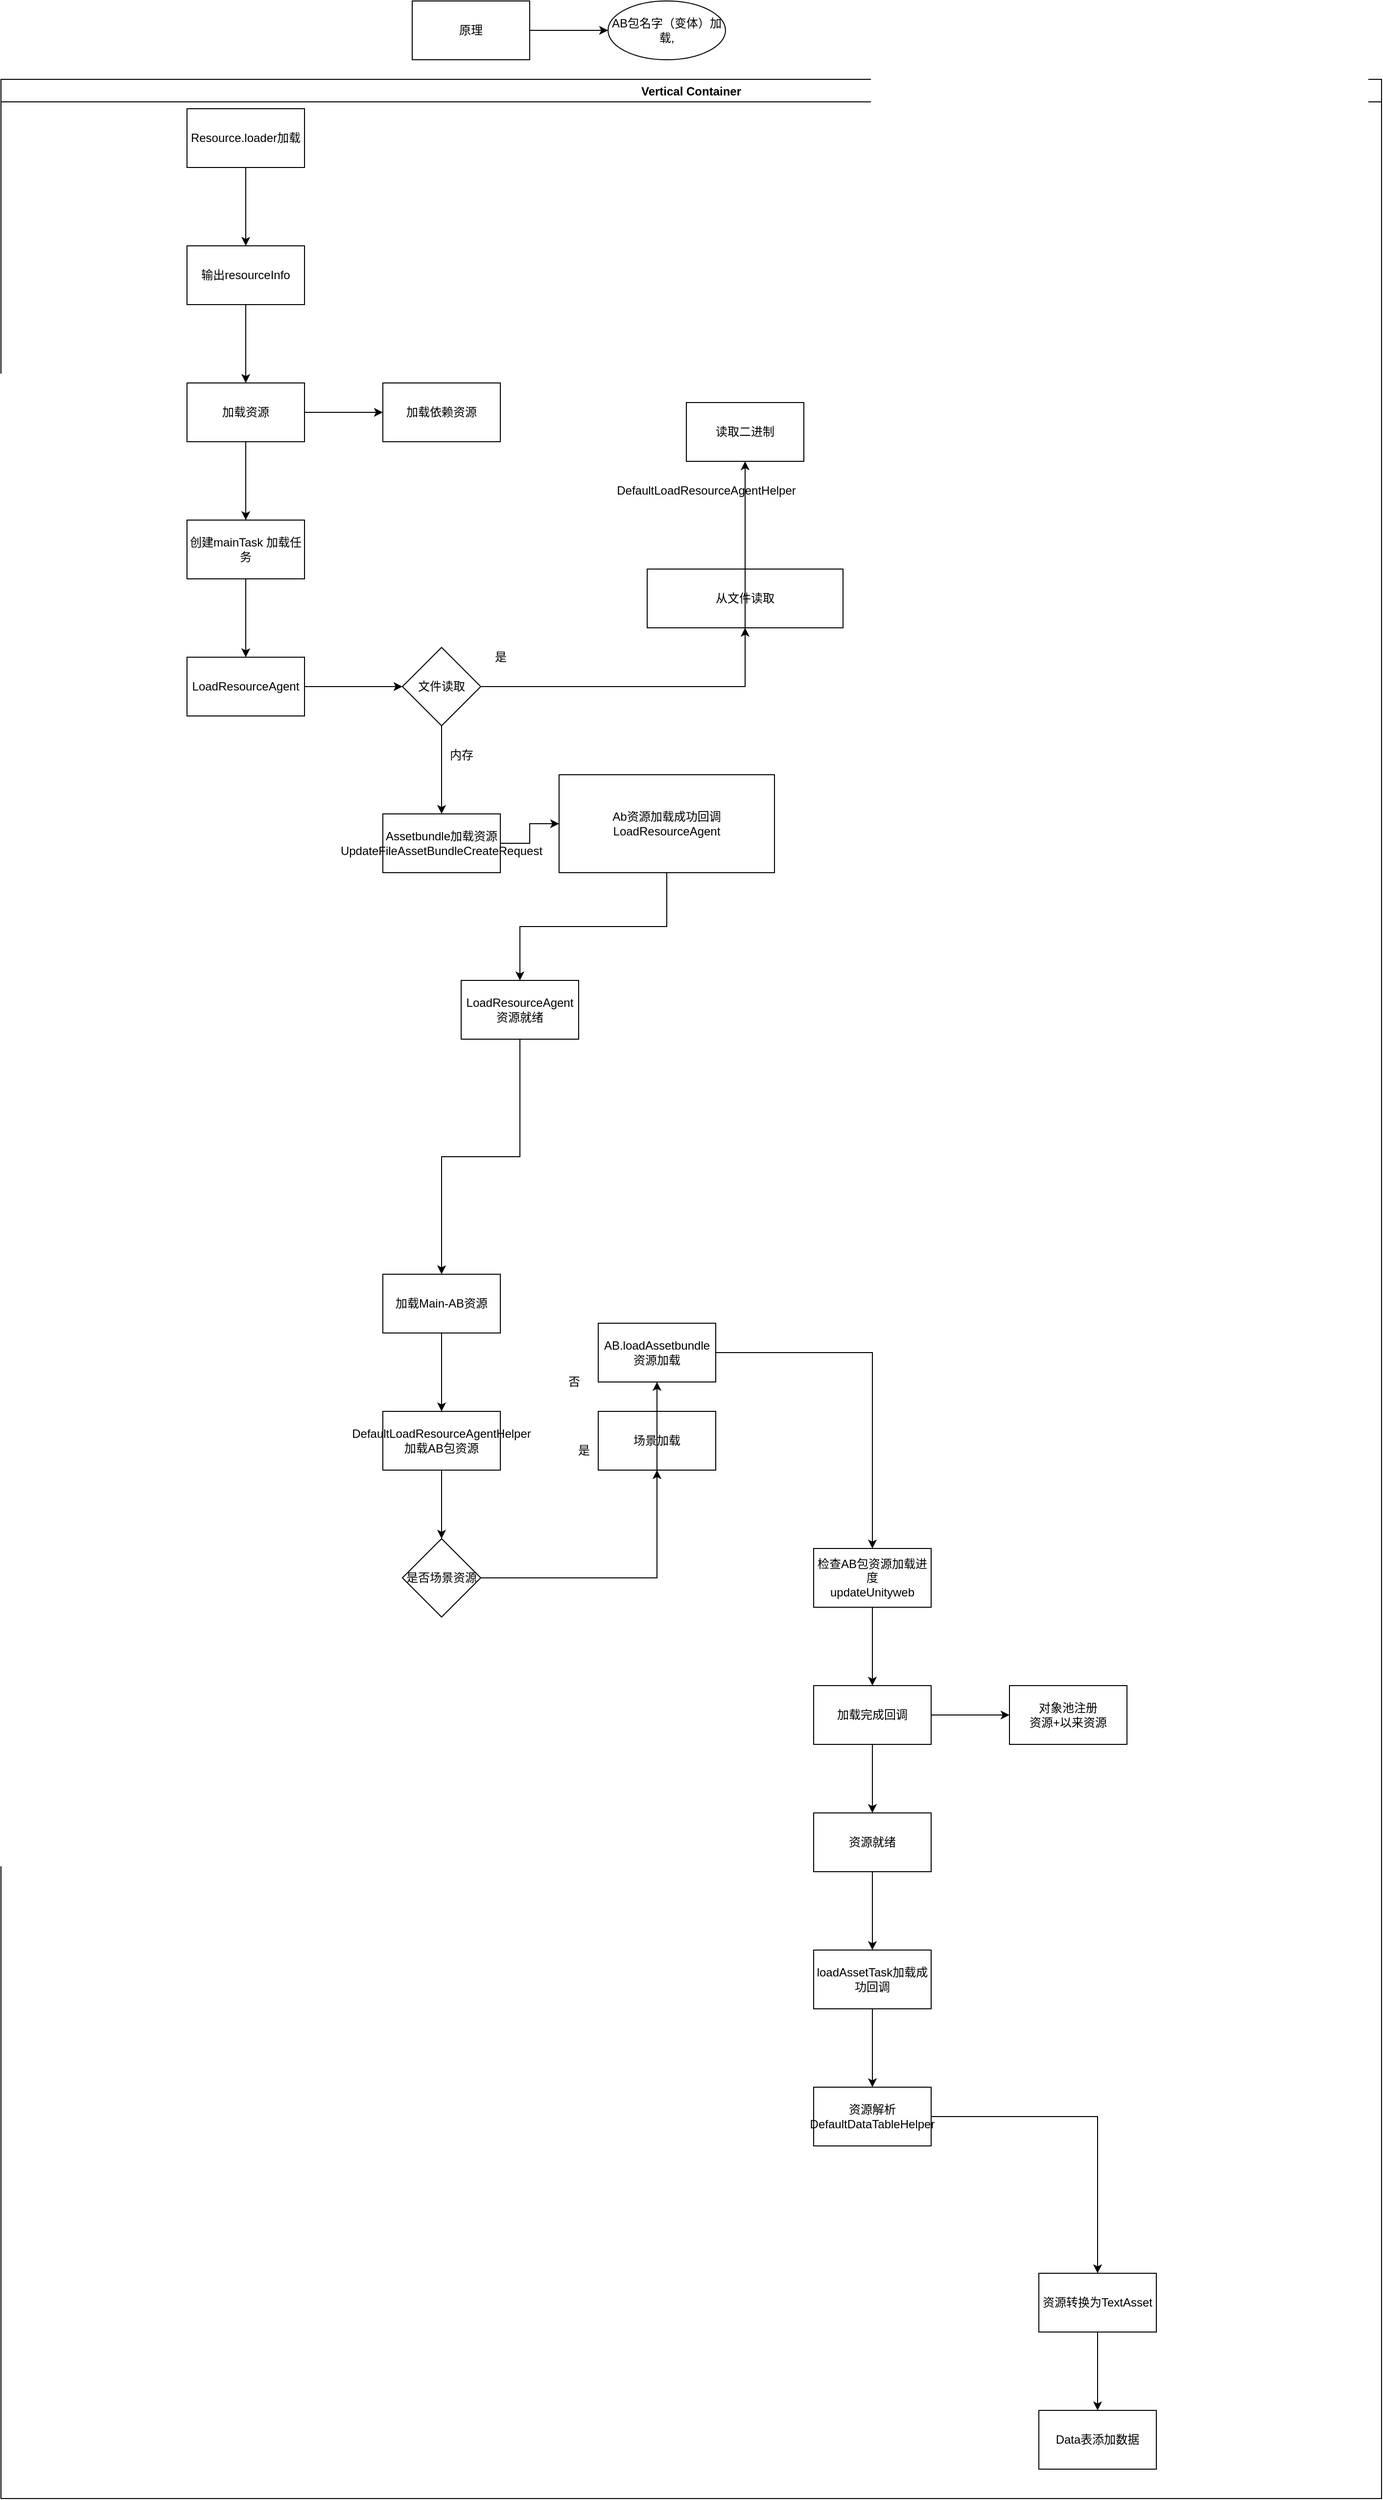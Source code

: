 <mxfile version="20.0.1" type="github">
  <diagram id="i5nLglHS9XAGzWQuGq0W" name="Page-1">
    <mxGraphModel dx="2500" dy="934" grid="1" gridSize="10" guides="1" tooltips="1" connect="1" arrows="1" fold="1" page="1" pageScale="1" pageWidth="827" pageHeight="1169" math="0" shadow="0">
      <root>
        <mxCell id="0" />
        <mxCell id="1" parent="0" />
        <mxCell id="m1CSbTF6fyn1C_nqHO2i-3" value="" style="edgeStyle=orthogonalEdgeStyle;rounded=0;orthogonalLoop=1;jettySize=auto;html=1;" parent="1" source="m1CSbTF6fyn1C_nqHO2i-1" target="m1CSbTF6fyn1C_nqHO2i-2" edge="1">
          <mxGeometry relative="1" as="geometry" />
        </mxCell>
        <mxCell id="m1CSbTF6fyn1C_nqHO2i-1" value="Resource.loader加载" style="whiteSpace=wrap;html=1;" parent="1" vertex="1">
          <mxGeometry x="170" y="130" width="120" height="60" as="geometry" />
        </mxCell>
        <mxCell id="m1CSbTF6fyn1C_nqHO2i-6" value="" style="edgeStyle=orthogonalEdgeStyle;rounded=0;orthogonalLoop=1;jettySize=auto;html=1;" parent="1" source="m1CSbTF6fyn1C_nqHO2i-2" target="m1CSbTF6fyn1C_nqHO2i-5" edge="1">
          <mxGeometry relative="1" as="geometry" />
        </mxCell>
        <mxCell id="m1CSbTF6fyn1C_nqHO2i-2" value="输出resourceInfo" style="whiteSpace=wrap;html=1;" parent="1" vertex="1">
          <mxGeometry x="170" y="270" width="120" height="60" as="geometry" />
        </mxCell>
        <mxCell id="m1CSbTF6fyn1C_nqHO2i-4" value="Vertical Container" style="swimlane;" parent="1" vertex="1">
          <mxGeometry x="-20" y="100" width="1410" height="2470" as="geometry" />
        </mxCell>
        <mxCell id="m1CSbTF6fyn1C_nqHO2i-28" value="&lt;span&gt;DefaultLoadResourceAgentHelper&lt;/span&gt;" style="text;html=1;align=center;verticalAlign=middle;resizable=0;points=[];autosize=1;strokeColor=none;fillColor=none;" parent="m1CSbTF6fyn1C_nqHO2i-4" vertex="1">
          <mxGeometry x="620" y="410" width="200" height="20" as="geometry" />
        </mxCell>
        <mxCell id="m1CSbTF6fyn1C_nqHO2i-25" value="读取二进制" style="whiteSpace=wrap;html=1;" parent="m1CSbTF6fyn1C_nqHO2i-4" vertex="1">
          <mxGeometry x="700" y="330" width="120" height="60" as="geometry" />
        </mxCell>
        <mxCell id="m1CSbTF6fyn1C_nqHO2i-23" value="从文件读取" style="whiteSpace=wrap;html=1;" parent="m1CSbTF6fyn1C_nqHO2i-4" vertex="1">
          <mxGeometry x="660" y="500" width="200" height="60" as="geometry" />
        </mxCell>
        <mxCell id="m1CSbTF6fyn1C_nqHO2i-34" value="Ab资源加载成功回调&lt;br&gt;LoadResourceAgent" style="whiteSpace=wrap;html=1;" parent="m1CSbTF6fyn1C_nqHO2i-4" vertex="1">
          <mxGeometry x="570" y="710" width="220" height="100" as="geometry" />
        </mxCell>
        <mxCell id="m1CSbTF6fyn1C_nqHO2i-36" value="LoadResourceAgent&lt;br&gt;资源就绪&lt;br&gt;" style="whiteSpace=wrap;html=1;" parent="m1CSbTF6fyn1C_nqHO2i-4" vertex="1">
          <mxGeometry x="470" y="920" width="120" height="60" as="geometry" />
        </mxCell>
        <mxCell id="m1CSbTF6fyn1C_nqHO2i-37" value="" style="edgeStyle=orthogonalEdgeStyle;rounded=0;orthogonalLoop=1;jettySize=auto;html=1;" parent="m1CSbTF6fyn1C_nqHO2i-4" source="m1CSbTF6fyn1C_nqHO2i-34" target="m1CSbTF6fyn1C_nqHO2i-36" edge="1">
          <mxGeometry relative="1" as="geometry" />
        </mxCell>
        <mxCell id="m1CSbTF6fyn1C_nqHO2i-47" value="AB.loadAssetbundle资源加载" style="whiteSpace=wrap;html=1;" parent="m1CSbTF6fyn1C_nqHO2i-4" vertex="1">
          <mxGeometry x="610" y="1270" width="120" height="60" as="geometry" />
        </mxCell>
        <mxCell id="m1CSbTF6fyn1C_nqHO2i-44" value="场景加载" style="whiteSpace=wrap;html=1;" parent="m1CSbTF6fyn1C_nqHO2i-4" vertex="1">
          <mxGeometry x="610" y="1360" width="120" height="60" as="geometry" />
        </mxCell>
        <mxCell id="m1CSbTF6fyn1C_nqHO2i-49" value="否" style="text;html=1;align=center;verticalAlign=middle;resizable=0;points=[];autosize=1;strokeColor=none;fillColor=none;" parent="m1CSbTF6fyn1C_nqHO2i-4" vertex="1">
          <mxGeometry x="570" y="1320" width="30" height="20" as="geometry" />
        </mxCell>
        <mxCell id="m1CSbTF6fyn1C_nqHO2i-46" value="是" style="text;html=1;align=center;verticalAlign=middle;resizable=0;points=[];autosize=1;strokeColor=none;fillColor=none;" parent="m1CSbTF6fyn1C_nqHO2i-4" vertex="1">
          <mxGeometry x="580" y="1390" width="30" height="20" as="geometry" />
        </mxCell>
        <mxCell id="m1CSbTF6fyn1C_nqHO2i-59" value="资源就绪" style="whiteSpace=wrap;html=1;" parent="m1CSbTF6fyn1C_nqHO2i-4" vertex="1">
          <mxGeometry x="830" y="1770" width="120" height="60" as="geometry" />
        </mxCell>
        <mxCell id="m1CSbTF6fyn1C_nqHO2i-63" value="资源解析&lt;br&gt;DefaultDataTableHelper" style="whiteSpace=wrap;html=1;" parent="m1CSbTF6fyn1C_nqHO2i-4" vertex="1">
          <mxGeometry x="830" y="2050" width="120" height="60" as="geometry" />
        </mxCell>
        <mxCell id="m1CSbTF6fyn1C_nqHO2i-50" value="检查AB包资源加载进度&lt;br&gt;updateUnityweb" style="whiteSpace=wrap;html=1;" parent="m1CSbTF6fyn1C_nqHO2i-4" vertex="1">
          <mxGeometry x="830" y="1500" width="120" height="60" as="geometry" />
        </mxCell>
        <mxCell id="m1CSbTF6fyn1C_nqHO2i-60" value="" style="edgeStyle=orthogonalEdgeStyle;rounded=0;orthogonalLoop=1;jettySize=auto;html=1;" parent="m1CSbTF6fyn1C_nqHO2i-4" source="m1CSbTF6fyn1C_nqHO2i-52" target="m1CSbTF6fyn1C_nqHO2i-59" edge="1">
          <mxGeometry relative="1" as="geometry" />
        </mxCell>
        <mxCell id="m1CSbTF6fyn1C_nqHO2i-52" value="加载完成回调" style="whiteSpace=wrap;html=1;" parent="m1CSbTF6fyn1C_nqHO2i-4" vertex="1">
          <mxGeometry x="830" y="1640" width="120" height="60" as="geometry" />
        </mxCell>
        <mxCell id="m1CSbTF6fyn1C_nqHO2i-53" value="" style="edgeStyle=orthogonalEdgeStyle;rounded=0;orthogonalLoop=1;jettySize=auto;html=1;" parent="m1CSbTF6fyn1C_nqHO2i-4" source="m1CSbTF6fyn1C_nqHO2i-50" target="m1CSbTF6fyn1C_nqHO2i-52" edge="1">
          <mxGeometry relative="1" as="geometry" />
        </mxCell>
        <mxCell id="m1CSbTF6fyn1C_nqHO2i-54" value="对象池注册&lt;br&gt;资源+以来资源" style="whiteSpace=wrap;html=1;" parent="m1CSbTF6fyn1C_nqHO2i-4" vertex="1">
          <mxGeometry x="1030" y="1640" width="120" height="60" as="geometry" />
        </mxCell>
        <mxCell id="m1CSbTF6fyn1C_nqHO2i-55" value="" style="edgeStyle=orthogonalEdgeStyle;rounded=0;orthogonalLoop=1;jettySize=auto;html=1;" parent="m1CSbTF6fyn1C_nqHO2i-4" source="m1CSbTF6fyn1C_nqHO2i-52" target="m1CSbTF6fyn1C_nqHO2i-54" edge="1">
          <mxGeometry relative="1" as="geometry" />
        </mxCell>
        <mxCell id="m1CSbTF6fyn1C_nqHO2i-64" value="" style="edgeStyle=orthogonalEdgeStyle;rounded=0;orthogonalLoop=1;jettySize=auto;html=1;" parent="m1CSbTF6fyn1C_nqHO2i-4" source="m1CSbTF6fyn1C_nqHO2i-61" target="m1CSbTF6fyn1C_nqHO2i-63" edge="1">
          <mxGeometry relative="1" as="geometry" />
        </mxCell>
        <mxCell id="m1CSbTF6fyn1C_nqHO2i-61" value="loadAssetTask加载成功回调" style="whiteSpace=wrap;html=1;" parent="m1CSbTF6fyn1C_nqHO2i-4" vertex="1">
          <mxGeometry x="830" y="1910" width="120" height="60" as="geometry" />
        </mxCell>
        <mxCell id="m1CSbTF6fyn1C_nqHO2i-62" value="" style="edgeStyle=orthogonalEdgeStyle;rounded=0;orthogonalLoop=1;jettySize=auto;html=1;" parent="m1CSbTF6fyn1C_nqHO2i-4" source="m1CSbTF6fyn1C_nqHO2i-59" target="m1CSbTF6fyn1C_nqHO2i-61" edge="1">
          <mxGeometry relative="1" as="geometry" />
        </mxCell>
        <mxCell id="m1CSbTF6fyn1C_nqHO2i-66" value="" style="edgeStyle=orthogonalEdgeStyle;rounded=0;orthogonalLoop=1;jettySize=auto;html=1;entryX=0.5;entryY=0;entryDx=0;entryDy=0;" parent="m1CSbTF6fyn1C_nqHO2i-4" source="m1CSbTF6fyn1C_nqHO2i-47" target="m1CSbTF6fyn1C_nqHO2i-50" edge="1">
          <mxGeometry relative="1" as="geometry">
            <mxPoint x="810" y="1300" as="targetPoint" />
          </mxGeometry>
        </mxCell>
        <mxCell id="m1CSbTF6fyn1C_nqHO2i-11" value="" style="edgeStyle=orthogonalEdgeStyle;rounded=0;orthogonalLoop=1;jettySize=auto;html=1;" parent="1" source="m1CSbTF6fyn1C_nqHO2i-5" target="m1CSbTF6fyn1C_nqHO2i-10" edge="1">
          <mxGeometry relative="1" as="geometry" />
        </mxCell>
        <mxCell id="m1CSbTF6fyn1C_nqHO2i-16" value="" style="edgeStyle=orthogonalEdgeStyle;rounded=0;orthogonalLoop=1;jettySize=auto;html=1;" parent="1" source="m1CSbTF6fyn1C_nqHO2i-5" target="m1CSbTF6fyn1C_nqHO2i-15" edge="1">
          <mxGeometry relative="1" as="geometry" />
        </mxCell>
        <mxCell id="m1CSbTF6fyn1C_nqHO2i-5" value="加载资源&lt;br&gt;" style="whiteSpace=wrap;html=1;" parent="1" vertex="1">
          <mxGeometry x="170" y="410" width="120" height="60" as="geometry" />
        </mxCell>
        <mxCell id="m1CSbTF6fyn1C_nqHO2i-10" value="加载依赖资源" style="whiteSpace=wrap;html=1;" parent="1" vertex="1">
          <mxGeometry x="370" y="410" width="120" height="60" as="geometry" />
        </mxCell>
        <mxCell id="m1CSbTF6fyn1C_nqHO2i-18" value="" style="edgeStyle=orthogonalEdgeStyle;rounded=0;orthogonalLoop=1;jettySize=auto;html=1;" parent="1" source="m1CSbTF6fyn1C_nqHO2i-15" target="m1CSbTF6fyn1C_nqHO2i-17" edge="1">
          <mxGeometry relative="1" as="geometry" />
        </mxCell>
        <mxCell id="m1CSbTF6fyn1C_nqHO2i-15" value="创建mainTask 加载任务" style="whiteSpace=wrap;html=1;" parent="1" vertex="1">
          <mxGeometry x="170" y="550" width="120" height="60" as="geometry" />
        </mxCell>
        <mxCell id="m1CSbTF6fyn1C_nqHO2i-22" value="" style="edgeStyle=orthogonalEdgeStyle;rounded=0;orthogonalLoop=1;jettySize=auto;html=1;" parent="1" source="m1CSbTF6fyn1C_nqHO2i-17" target="m1CSbTF6fyn1C_nqHO2i-21" edge="1">
          <mxGeometry relative="1" as="geometry" />
        </mxCell>
        <mxCell id="m1CSbTF6fyn1C_nqHO2i-17" value="LoadResourceAgent&lt;br&gt;" style="whiteSpace=wrap;html=1;" parent="1" vertex="1">
          <mxGeometry x="170" y="690" width="120" height="60" as="geometry" />
        </mxCell>
        <mxCell id="m1CSbTF6fyn1C_nqHO2i-24" value="" style="edgeStyle=orthogonalEdgeStyle;rounded=0;orthogonalLoop=1;jettySize=auto;html=1;" parent="1" source="m1CSbTF6fyn1C_nqHO2i-21" target="m1CSbTF6fyn1C_nqHO2i-23" edge="1">
          <mxGeometry relative="1" as="geometry" />
        </mxCell>
        <mxCell id="m1CSbTF6fyn1C_nqHO2i-26" value="" style="edgeStyle=orthogonalEdgeStyle;rounded=0;orthogonalLoop=1;jettySize=auto;html=1;" parent="1" source="m1CSbTF6fyn1C_nqHO2i-21" target="m1CSbTF6fyn1C_nqHO2i-25" edge="1">
          <mxGeometry relative="1" as="geometry" />
        </mxCell>
        <mxCell id="m1CSbTF6fyn1C_nqHO2i-33" value="" style="edgeStyle=orthogonalEdgeStyle;rounded=0;orthogonalLoop=1;jettySize=auto;html=1;" parent="1" source="m1CSbTF6fyn1C_nqHO2i-21" target="m1CSbTF6fyn1C_nqHO2i-32" edge="1">
          <mxGeometry relative="1" as="geometry" />
        </mxCell>
        <mxCell id="m1CSbTF6fyn1C_nqHO2i-21" value="文件读取" style="rhombus;whiteSpace=wrap;html=1;" parent="1" vertex="1">
          <mxGeometry x="390" y="680" width="80" height="80" as="geometry" />
        </mxCell>
        <mxCell id="m1CSbTF6fyn1C_nqHO2i-27" value="是" style="text;html=1;align=center;verticalAlign=middle;resizable=0;points=[];autosize=1;strokeColor=none;fillColor=none;" parent="1" vertex="1">
          <mxGeometry x="475" y="680" width="30" height="20" as="geometry" />
        </mxCell>
        <mxCell id="m1CSbTF6fyn1C_nqHO2i-29" value="内存" style="text;html=1;align=center;verticalAlign=middle;resizable=0;points=[];autosize=1;strokeColor=none;fillColor=none;" parent="1" vertex="1">
          <mxGeometry x="430" y="780" width="40" height="20" as="geometry" />
        </mxCell>
        <mxCell id="m1CSbTF6fyn1C_nqHO2i-35" value="" style="edgeStyle=orthogonalEdgeStyle;rounded=0;orthogonalLoop=1;jettySize=auto;html=1;" parent="1" source="m1CSbTF6fyn1C_nqHO2i-32" target="m1CSbTF6fyn1C_nqHO2i-34" edge="1">
          <mxGeometry relative="1" as="geometry" />
        </mxCell>
        <mxCell id="m1CSbTF6fyn1C_nqHO2i-32" value="Assetbundle加载资源&lt;span&gt; &lt;/span&gt;UpdateFileAssetBundleCreateRequest" style="whiteSpace=wrap;html=1;" parent="1" vertex="1">
          <mxGeometry x="370" y="850" width="120" height="60" as="geometry" />
        </mxCell>
        <mxCell id="m1CSbTF6fyn1C_nqHO2i-41" value="" style="edgeStyle=orthogonalEdgeStyle;rounded=0;orthogonalLoop=1;jettySize=auto;html=1;" parent="1" source="m1CSbTF6fyn1C_nqHO2i-38" target="m1CSbTF6fyn1C_nqHO2i-40" edge="1">
          <mxGeometry relative="1" as="geometry" />
        </mxCell>
        <mxCell id="m1CSbTF6fyn1C_nqHO2i-38" value="加载Main-AB资源" style="whiteSpace=wrap;html=1;" parent="1" vertex="1">
          <mxGeometry x="370" y="1320" width="120" height="60" as="geometry" />
        </mxCell>
        <mxCell id="m1CSbTF6fyn1C_nqHO2i-39" value="" style="edgeStyle=orthogonalEdgeStyle;rounded=0;orthogonalLoop=1;jettySize=auto;html=1;" parent="1" source="m1CSbTF6fyn1C_nqHO2i-36" target="m1CSbTF6fyn1C_nqHO2i-38" edge="1">
          <mxGeometry relative="1" as="geometry" />
        </mxCell>
        <mxCell id="m1CSbTF6fyn1C_nqHO2i-43" value="" style="edgeStyle=orthogonalEdgeStyle;rounded=0;orthogonalLoop=1;jettySize=auto;html=1;" parent="1" source="m1CSbTF6fyn1C_nqHO2i-40" target="m1CSbTF6fyn1C_nqHO2i-42" edge="1">
          <mxGeometry relative="1" as="geometry" />
        </mxCell>
        <mxCell id="m1CSbTF6fyn1C_nqHO2i-40" value="DefaultLoadResourceAgentHelper&lt;br&gt;加载AB包资源" style="whiteSpace=wrap;html=1;" parent="1" vertex="1">
          <mxGeometry x="370" y="1460" width="120" height="60" as="geometry" />
        </mxCell>
        <mxCell id="m1CSbTF6fyn1C_nqHO2i-45" value="" style="edgeStyle=orthogonalEdgeStyle;rounded=0;orthogonalLoop=1;jettySize=auto;html=1;" parent="1" source="m1CSbTF6fyn1C_nqHO2i-42" target="m1CSbTF6fyn1C_nqHO2i-44" edge="1">
          <mxGeometry relative="1" as="geometry" />
        </mxCell>
        <mxCell id="m1CSbTF6fyn1C_nqHO2i-48" value="" style="edgeStyle=orthogonalEdgeStyle;rounded=0;orthogonalLoop=1;jettySize=auto;html=1;" parent="1" source="m1CSbTF6fyn1C_nqHO2i-42" target="m1CSbTF6fyn1C_nqHO2i-47" edge="1">
          <mxGeometry relative="1" as="geometry" />
        </mxCell>
        <mxCell id="m1CSbTF6fyn1C_nqHO2i-42" value="是否场景资源" style="rhombus;whiteSpace=wrap;html=1;" parent="1" vertex="1">
          <mxGeometry x="390" y="1590" width="80" height="80" as="geometry" />
        </mxCell>
        <mxCell id="m1CSbTF6fyn1C_nqHO2i-70" value="" style="edgeStyle=orthogonalEdgeStyle;rounded=0;orthogonalLoop=1;jettySize=auto;html=1;" parent="1" source="m1CSbTF6fyn1C_nqHO2i-67" target="m1CSbTF6fyn1C_nqHO2i-69" edge="1">
          <mxGeometry relative="1" as="geometry" />
        </mxCell>
        <mxCell id="m1CSbTF6fyn1C_nqHO2i-67" value="资源转换为TextAsset" style="whiteSpace=wrap;html=1;" parent="1" vertex="1">
          <mxGeometry x="1040" y="2340" width="120" height="60" as="geometry" />
        </mxCell>
        <mxCell id="m1CSbTF6fyn1C_nqHO2i-68" value="" style="edgeStyle=orthogonalEdgeStyle;rounded=0;orthogonalLoop=1;jettySize=auto;html=1;" parent="1" source="m1CSbTF6fyn1C_nqHO2i-63" target="m1CSbTF6fyn1C_nqHO2i-67" edge="1">
          <mxGeometry relative="1" as="geometry" />
        </mxCell>
        <mxCell id="m1CSbTF6fyn1C_nqHO2i-69" value="Data表添加数据" style="whiteSpace=wrap;html=1;" parent="1" vertex="1">
          <mxGeometry x="1040" y="2480" width="120" height="60" as="geometry" />
        </mxCell>
        <mxCell id="BYrf3JwLTzcs74saTcUr-3" value="" style="edgeStyle=orthogonalEdgeStyle;rounded=0;orthogonalLoop=1;jettySize=auto;html=1;" edge="1" parent="1" source="BYrf3JwLTzcs74saTcUr-1" target="BYrf3JwLTzcs74saTcUr-2">
          <mxGeometry relative="1" as="geometry" />
        </mxCell>
        <mxCell id="BYrf3JwLTzcs74saTcUr-1" value="原理" style="whiteSpace=wrap;html=1;" vertex="1" parent="1">
          <mxGeometry x="400" y="20" width="120" height="60" as="geometry" />
        </mxCell>
        <mxCell id="BYrf3JwLTzcs74saTcUr-2" value="AB包名字（变体）加载," style="ellipse;whiteSpace=wrap;html=1;" vertex="1" parent="1">
          <mxGeometry x="600" y="20" width="120" height="60" as="geometry" />
        </mxCell>
      </root>
    </mxGraphModel>
  </diagram>
</mxfile>
